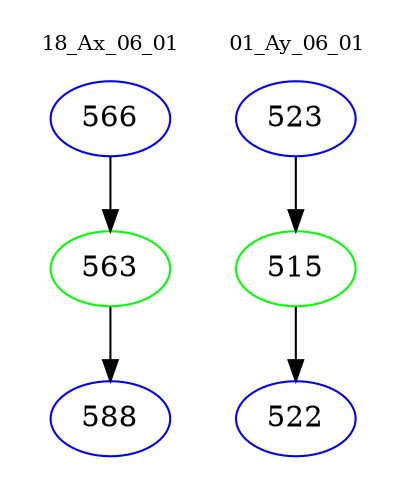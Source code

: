 digraph{
subgraph cluster_0 {
color = white
label = "18_Ax_06_01";
fontsize=10;
T0_566 [label="566", color="blue"]
T0_566 -> T0_563 [color="black"]
T0_563 [label="563", color="green"]
T0_563 -> T0_588 [color="black"]
T0_588 [label="588", color="blue"]
}
subgraph cluster_1 {
color = white
label = "01_Ay_06_01";
fontsize=10;
T1_523 [label="523", color="blue"]
T1_523 -> T1_515 [color="black"]
T1_515 [label="515", color="green"]
T1_515 -> T1_522 [color="black"]
T1_522 [label="522", color="blue"]
}
}
